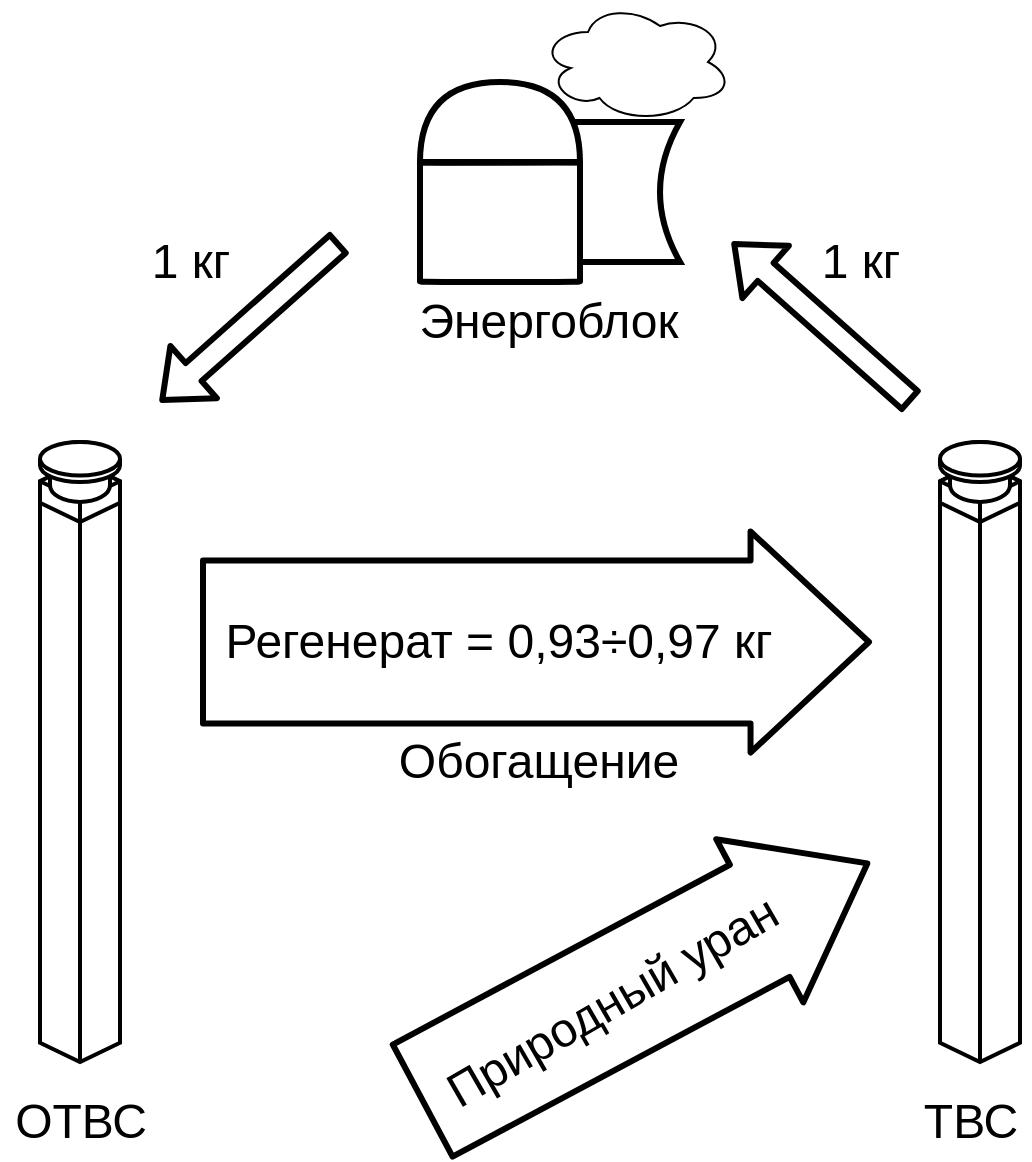 <mxfile>
    <diagram id="Vr-9IQ695vBipqRcAQbf" name="Page-1">
        <mxGraphModel dx="669" dy="298" grid="1" gridSize="10" guides="1" tooltips="1" connect="1" arrows="1" fold="1" page="1" pageScale="1" pageWidth="827" pageHeight="1169" math="0" shadow="0">
            <root>
                <mxCell id="0"/>
                <mxCell id="1" parent="0"/>
                <mxCell id="6" value="" style="shape=dataStorage;whiteSpace=wrap;html=1;fixedSize=1;size=10;strokeWidth=3;" parent="1" vertex="1">
                    <mxGeometry x="400" y="130" width="80" height="70" as="geometry"/>
                </mxCell>
                <mxCell id="2" value="" style="shape=cylinder3;whiteSpace=wrap;html=1;boundedLbl=1;backgroundOutline=1;size=0.191;strokeWidth=3;" parent="1" vertex="1">
                    <mxGeometry x="350" y="150" width="80" height="60" as="geometry"/>
                </mxCell>
                <mxCell id="3" value="" style="shape=or;whiteSpace=wrap;html=1;rotation=-90;strokeWidth=3;" parent="1" vertex="1">
                    <mxGeometry x="370" y="90" width="40" height="80" as="geometry"/>
                </mxCell>
                <mxCell id="7" value="" style="ellipse;shape=cloud;whiteSpace=wrap;html=1;" parent="1" vertex="1">
                    <mxGeometry x="410" y="70" width="96" height="60" as="geometry"/>
                </mxCell>
                <mxCell id="8" value="" style="shape=flexArrow;endArrow=classic;html=1;strokeWidth=3;" parent="1" edge="1">
                    <mxGeometry width="50" height="50" relative="1" as="geometry">
                        <mxPoint x="596" y="270" as="sourcePoint"/>
                        <mxPoint x="506" y="190" as="targetPoint"/>
                    </mxGeometry>
                </mxCell>
                <mxCell id="10" value="" style="shape=flexArrow;endArrow=classic;html=1;strokeWidth=3;" parent="1" edge="1">
                    <mxGeometry width="50" height="50" relative="1" as="geometry">
                        <mxPoint x="310" y="190" as="sourcePoint"/>
                        <mxPoint x="220" y="270" as="targetPoint"/>
                    </mxGeometry>
                </mxCell>
                <mxCell id="11" value="" style="html=1;whiteSpace=wrap;shape=isoCube2;backgroundOutline=1;isoAngle=15;strokeWidth=2;" parent="1" vertex="1">
                    <mxGeometry x="160" y="300" width="40" height="300" as="geometry"/>
                </mxCell>
                <mxCell id="12" value="" style="html=1;whiteSpace=wrap;shape=isoCube2;backgroundOutline=1;isoAngle=15;strokeWidth=2;" parent="1" vertex="1">
                    <mxGeometry x="160" y="300" width="40" height="30" as="geometry"/>
                </mxCell>
                <mxCell id="14" value="" style="shape=cylinder3;whiteSpace=wrap;html=1;boundedLbl=1;backgroundOutline=1;size=8.372;strokeWidth=2;" parent="1" vertex="1">
                    <mxGeometry x="165" y="290" width="30" height="30" as="geometry"/>
                </mxCell>
                <mxCell id="13" value="" style="shape=cylinder3;whiteSpace=wrap;html=1;boundedLbl=1;backgroundOutline=1;size=8.372;strokeWidth=2;" parent="1" vertex="1">
                    <mxGeometry x="160" y="290" width="40" height="20" as="geometry"/>
                </mxCell>
                <mxCell id="15" value="" style="html=1;whiteSpace=wrap;shape=isoCube2;backgroundOutline=1;isoAngle=15;strokeWidth=2;" parent="1" vertex="1">
                    <mxGeometry x="610" y="300" width="40" height="300" as="geometry"/>
                </mxCell>
                <mxCell id="16" value="" style="html=1;whiteSpace=wrap;shape=isoCube2;backgroundOutline=1;isoAngle=15;strokeWidth=2;" parent="1" vertex="1">
                    <mxGeometry x="610" y="300" width="40" height="30" as="geometry"/>
                </mxCell>
                <mxCell id="17" value="" style="shape=cylinder3;whiteSpace=wrap;html=1;boundedLbl=1;backgroundOutline=1;size=8.372;strokeWidth=2;" parent="1" vertex="1">
                    <mxGeometry x="615" y="290" width="30" height="30" as="geometry"/>
                </mxCell>
                <mxCell id="18" value="" style="shape=cylinder3;whiteSpace=wrap;html=1;boundedLbl=1;backgroundOutline=1;size=8.372;strokeWidth=2;" parent="1" vertex="1">
                    <mxGeometry x="610" y="290" width="40" height="20" as="geometry"/>
                </mxCell>
                <mxCell id="19" value="&lt;font style=&quot;font-size: 24px&quot;&gt;ОТВС&lt;/font&gt;" style="text;html=1;align=center;verticalAlign=middle;resizable=0;points=[];autosize=1;strokeColor=none;fillColor=none;" parent="1" vertex="1">
                    <mxGeometry x="140" y="620" width="80" height="20" as="geometry"/>
                </mxCell>
                <mxCell id="20" value="&lt;font style=&quot;font-size: 24px&quot;&gt;ТВС&lt;/font&gt;" style="text;html=1;align=center;verticalAlign=middle;resizable=0;points=[];autosize=1;strokeColor=none;fillColor=none;" parent="1" vertex="1">
                    <mxGeometry x="595" y="620" width="60" height="20" as="geometry"/>
                </mxCell>
                <mxCell id="21" value="&lt;span style=&quot;font-size: 24px&quot;&gt;Энергоблок&lt;/span&gt;" style="text;html=1;align=center;verticalAlign=middle;resizable=0;points=[];autosize=1;strokeColor=none;fillColor=none;" parent="1" vertex="1">
                    <mxGeometry x="339" y="220" width="150" height="20" as="geometry"/>
                </mxCell>
                <mxCell id="22" value="&lt;font style=&quot;font-size: 24px&quot;&gt;1 кг&lt;/font&gt;" style="text;html=1;align=center;verticalAlign=middle;resizable=0;points=[];autosize=1;strokeColor=none;fillColor=none;" parent="1" vertex="1">
                    <mxGeometry x="210" y="190" width="50" height="20" as="geometry"/>
                </mxCell>
                <mxCell id="23" value="&lt;font style=&quot;font-size: 24px&quot;&gt;1&amp;nbsp;&lt;/font&gt;&lt;span style=&quot;font-size: 24px&quot;&gt;кг&lt;/span&gt;" style="text;html=1;align=center;verticalAlign=middle;resizable=0;points=[];autosize=1;strokeColor=none;fillColor=none;" parent="1" vertex="1">
                    <mxGeometry x="545" y="190" width="50" height="20" as="geometry"/>
                </mxCell>
                <mxCell id="24" value="" style="shape=flexArrow;endArrow=classic;html=1;fontSize=24;endWidth=25.941;endSize=18.743;width=79.524;strokeWidth=3;" parent="1" edge="1">
                    <mxGeometry width="50" height="50" relative="1" as="geometry">
                        <mxPoint x="240" y="390" as="sourcePoint"/>
                        <mxPoint x="576" y="390" as="targetPoint"/>
                    </mxGeometry>
                </mxCell>
                <mxCell id="27" value="Регенерат = 0,93÷0,97 кг" style="edgeLabel;html=1;align=center;verticalAlign=middle;resizable=0;points=[];fontSize=24;" parent="24" vertex="1" connectable="0">
                    <mxGeometry x="-0.187" y="14" relative="1" as="geometry">
                        <mxPoint x="12" y="14" as="offset"/>
                    </mxGeometry>
                </mxCell>
                <mxCell id="29" value="&lt;span style=&quot;font-size: 24px&quot;&gt;Обогащение&lt;/span&gt;" style="text;html=1;align=center;verticalAlign=middle;resizable=0;points=[];autosize=1;strokeColor=none;fillColor=none;" parent="1" vertex="1">
                    <mxGeometry x="329" y="440" width="160" height="20" as="geometry"/>
                </mxCell>
                <mxCell id="30" value="" style="shape=flexArrow;endArrow=classic;html=1;fontSize=24;endWidth=25.941;endSize=19.323;width=61.538;strokeWidth=3;" parent="1" edge="1">
                    <mxGeometry width="50" height="50" relative="1" as="geometry">
                        <mxPoint x="350.0" y="620" as="sourcePoint"/>
                        <mxPoint x="575" y="500" as="targetPoint"/>
                    </mxGeometry>
                </mxCell>
                <mxCell id="31" value="Природный уран" style="edgeLabel;html=1;align=center;verticalAlign=middle;resizable=0;points=[];fontSize=24;rotation=-30;" parent="30" vertex="1" connectable="0">
                    <mxGeometry x="-0.187" y="14" relative="1" as="geometry">
                        <mxPoint x="11" y="11" as="offset"/>
                    </mxGeometry>
                </mxCell>
            </root>
        </mxGraphModel>
    </diagram>
</mxfile>